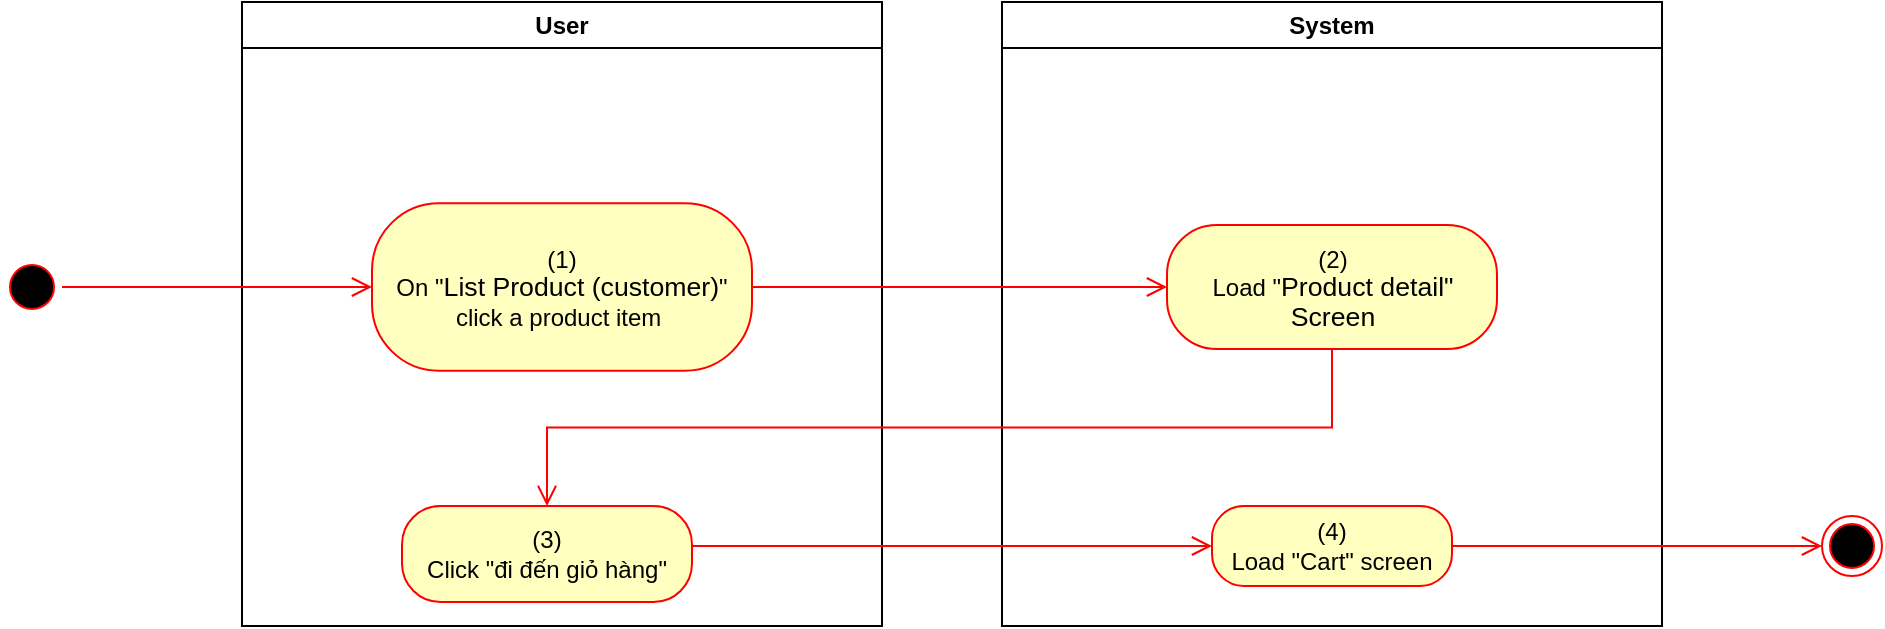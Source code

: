 <mxfile version="15.4.0" type="device"><diagram id="hMf3fQ_EvQhZcuk0-YHd" name="Page-1"><mxGraphModel dx="905" dy="626" grid="1" gridSize="10" guides="1" tooltips="1" connect="1" arrows="1" fold="1" page="1" pageScale="1" pageWidth="850" pageHeight="1100" math="0" shadow="0"><root><mxCell id="0"/><mxCell id="1" parent="0"/><mxCell id="Gau_6qyvECgV2xZSKw8z-1" value="User" style="swimlane;whiteSpace=wrap" vertex="1" parent="1"><mxGeometry x="140" y="128" width="320" height="312" as="geometry"><mxRectangle x="120" y="128" width="60" height="23" as="alternateBounds"/></mxGeometry></mxCell><mxCell id="Gau_6qyvECgV2xZSKw8z-2" value="&lt;span&gt;(1)&lt;/span&gt;&lt;br style=&quot;padding: 0px ; margin: 0px&quot;&gt;&lt;span&gt;On &quot;&lt;/span&gt;&lt;span lang=&quot;EN-GB&quot; style=&quot;font-size: 10.0pt ; line-height: 107% ; font-family: &amp;#34;arial&amp;#34; , sans-serif&quot;&gt;List Product (customer)&lt;/span&gt;&lt;span&gt;&quot; click a product item&amp;nbsp;&lt;/span&gt;" style="rounded=1;whiteSpace=wrap;html=1;arcSize=40;fontColor=#000000;fillColor=#ffffc0;strokeColor=#ff0000;" vertex="1" parent="Gau_6qyvECgV2xZSKw8z-1"><mxGeometry x="65" y="100.63" width="190" height="83.75" as="geometry"/></mxCell><mxCell id="Gau_6qyvECgV2xZSKw8z-10" value="(3)&lt;br&gt;Click &quot;đi đến giỏ hàng&quot;" style="rounded=1;whiteSpace=wrap;html=1;arcSize=40;fontColor=#000000;fillColor=#ffffc0;strokeColor=#ff0000;" vertex="1" parent="Gau_6qyvECgV2xZSKw8z-1"><mxGeometry x="80" y="252" width="145" height="48" as="geometry"/></mxCell><mxCell id="Gau_6qyvECgV2xZSKw8z-3" value="System" style="swimlane;whiteSpace=wrap;startSize=23;" vertex="1" parent="1"><mxGeometry x="520" y="128" width="330" height="312" as="geometry"/></mxCell><mxCell id="Gau_6qyvECgV2xZSKw8z-4" value="(2)&lt;br&gt;Load &quot;&lt;span lang=&quot;EN-GB&quot; style=&quot;font-size: 10pt ; line-height: 107% ; font-family: &amp;#34;arial&amp;#34; , sans-serif&quot;&gt;&lt;span lang=&quot;EN-GB&quot; style=&quot;font-size: 10.0pt ; line-height: 107% ; font-family: &amp;#34;arial&amp;#34; , sans-serif&quot;&gt;Product detail&lt;/span&gt;&quot;&lt;br&gt;Screen&lt;br&gt;&lt;/span&gt;" style="rounded=1;whiteSpace=wrap;html=1;arcSize=40;fontColor=#000000;fillColor=#ffffc0;strokeColor=#ff0000;" vertex="1" parent="Gau_6qyvECgV2xZSKw8z-3"><mxGeometry x="82.5" y="111.5" width="165" height="62" as="geometry"/></mxCell><mxCell id="Gau_6qyvECgV2xZSKw8z-13" value="(4)&lt;br&gt;Load &quot;Cart&quot; screen" style="rounded=1;whiteSpace=wrap;html=1;arcSize=40;fontColor=#000000;fillColor=#ffffc0;strokeColor=#ff0000;" vertex="1" parent="Gau_6qyvECgV2xZSKw8z-3"><mxGeometry x="105" y="252" width="120" height="40" as="geometry"/></mxCell><mxCell id="Gau_6qyvECgV2xZSKw8z-5" value="" style="ellipse;html=1;shape=startState;fillColor=#000000;strokeColor=#ff0000;" vertex="1" parent="1"><mxGeometry x="20" y="255.5" width="30" height="30" as="geometry"/></mxCell><mxCell id="Gau_6qyvECgV2xZSKw8z-6" value="" style="edgeStyle=orthogonalEdgeStyle;html=1;verticalAlign=bottom;endArrow=open;endSize=8;strokeColor=#ff0000;rounded=0;entryX=0;entryY=0.5;entryDx=0;entryDy=0;" edge="1" parent="1" source="Gau_6qyvECgV2xZSKw8z-5" target="Gau_6qyvECgV2xZSKw8z-2"><mxGeometry relative="1" as="geometry"><mxPoint x="200" y="253" as="targetPoint"/></mxGeometry></mxCell><mxCell id="Gau_6qyvECgV2xZSKw8z-7" value="" style="edgeStyle=orthogonalEdgeStyle;html=1;verticalAlign=bottom;endArrow=open;endSize=8;strokeColor=#ff0000;rounded=0;entryX=0;entryY=0.5;entryDx=0;entryDy=0;" edge="1" parent="1" source="Gau_6qyvECgV2xZSKw8z-2" target="Gau_6qyvECgV2xZSKw8z-4"><mxGeometry relative="1" as="geometry"><mxPoint x="600" y="271" as="targetPoint"/></mxGeometry></mxCell><mxCell id="Gau_6qyvECgV2xZSKw8z-8" value="" style="ellipse;html=1;shape=endState;fillColor=#000000;strokeColor=#ff0000;" vertex="1" parent="1"><mxGeometry x="930" y="385" width="30" height="30" as="geometry"/></mxCell><mxCell id="Gau_6qyvECgV2xZSKw8z-9" value="" style="edgeStyle=orthogonalEdgeStyle;html=1;verticalAlign=bottom;endArrow=open;endSize=8;strokeColor=#ff0000;rounded=0;exitX=0.5;exitY=1;exitDx=0;exitDy=0;entryX=0.5;entryY=0;entryDx=0;entryDy=0;" edge="1" parent="1" source="Gau_6qyvECgV2xZSKw8z-4" target="Gau_6qyvECgV2xZSKw8z-10"><mxGeometry relative="1" as="geometry"><mxPoint x="820" y="760" as="targetPoint"/><mxPoint x="850" y="785" as="sourcePoint"/></mxGeometry></mxCell><mxCell id="Gau_6qyvECgV2xZSKw8z-11" value="" style="edgeStyle=orthogonalEdgeStyle;html=1;verticalAlign=bottom;endArrow=open;endSize=8;strokeColor=#ff0000;rounded=0;entryX=0;entryY=0.5;entryDx=0;entryDy=0;" edge="1" source="Gau_6qyvECgV2xZSKw8z-10" parent="1" target="Gau_6qyvECgV2xZSKw8z-13"><mxGeometry relative="1" as="geometry"><mxPoint x="293" y="480" as="targetPoint"/><Array as="points"><mxPoint x="470" y="400"/><mxPoint x="470" y="400"/></Array></mxGeometry></mxCell><mxCell id="Gau_6qyvECgV2xZSKw8z-14" value="" style="edgeStyle=orthogonalEdgeStyle;html=1;verticalAlign=bottom;endArrow=open;endSize=8;strokeColor=#ff0000;rounded=0;entryX=0;entryY=0.5;entryDx=0;entryDy=0;" edge="1" source="Gau_6qyvECgV2xZSKw8z-13" parent="1" target="Gau_6qyvECgV2xZSKw8z-8"><mxGeometry relative="1" as="geometry"><mxPoint x="685" y="480" as="targetPoint"/></mxGeometry></mxCell></root></mxGraphModel></diagram></mxfile>